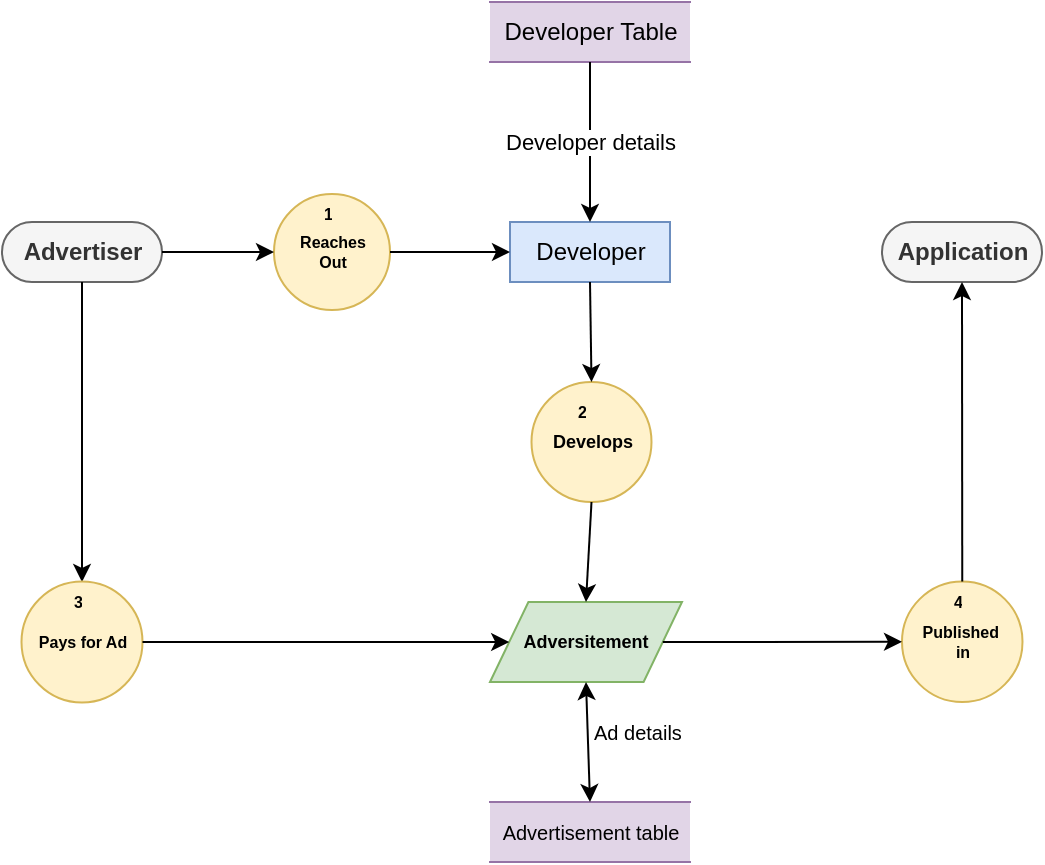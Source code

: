 <mxfile version="20.8.20" type="github">
  <diagram name="Page-1" id="XEl8TQJmfRqNOWOC7zEM">
    <mxGraphModel dx="807" dy="523" grid="1" gridSize="10" guides="1" tooltips="1" connect="1" arrows="1" fold="1" page="1" pageScale="1" pageWidth="827" pageHeight="1169" math="0" shadow="0">
      <root>
        <mxCell id="0" />
        <mxCell id="1" parent="0" />
        <mxCell id="TfZXY18NC3iUvIuvR9pN-3" value="Application" style="html=1;dashed=0;whitespace=wrap;shape=mxgraph.dfd.start;fillColor=#f5f5f5;fontColor=#333333;strokeColor=#666666;fontStyle=1" vertex="1" parent="1">
          <mxGeometry x="480" y="500" width="80" height="30" as="geometry" />
        </mxCell>
        <mxCell id="TfZXY18NC3iUvIuvR9pN-6" value="Advertiser" style="html=1;dashed=0;whitespace=wrap;shape=mxgraph.dfd.start;fillColor=#f5f5f5;fontColor=#333333;strokeColor=#666666;fontStyle=1" vertex="1" parent="1">
          <mxGeometry x="40" y="500" width="80" height="30" as="geometry" />
        </mxCell>
        <mxCell id="TfZXY18NC3iUvIuvR9pN-7" value="Developer" style="html=1;dashed=0;whitespace=wrap;fillColor=#dae8fc;strokeColor=#6c8ebf;" vertex="1" parent="1">
          <mxGeometry x="294" y="500" width="80" height="30" as="geometry" />
        </mxCell>
        <mxCell id="TfZXY18NC3iUvIuvR9pN-8" value="Developer Table" style="html=1;dashed=0;whitespace=wrap;shape=partialRectangle;right=0;left=0;fillColor=#e1d5e7;strokeColor=#9673a6;" vertex="1" parent="1">
          <mxGeometry x="284" y="390" width="100" height="30" as="geometry" />
        </mxCell>
        <mxCell id="TfZXY18NC3iUvIuvR9pN-9" value="Advertisement table" style="html=1;dashed=0;whitespace=wrap;shape=partialRectangle;right=0;left=0;fillColor=#e1d5e7;strokeColor=#9673a6;fontSize=10;" vertex="1" parent="1">
          <mxGeometry x="284" y="790" width="100" height="30" as="geometry" />
        </mxCell>
        <mxCell id="TfZXY18NC3iUvIuvR9pN-12" value="" style="endArrow=classic;html=1;rounded=0;entryX=0.5;entryY=0;entryDx=0;entryDy=0;exitX=0.5;exitY=1;exitDx=0;exitDy=0;" edge="1" parent="1" source="TfZXY18NC3iUvIuvR9pN-8" target="TfZXY18NC3iUvIuvR9pN-7">
          <mxGeometry relative="1" as="geometry">
            <mxPoint x="384" y="460" as="sourcePoint" />
            <mxPoint x="414" y="540" as="targetPoint" />
          </mxGeometry>
        </mxCell>
        <mxCell id="TfZXY18NC3iUvIuvR9pN-13" value="Developer details" style="edgeLabel;resizable=0;html=1;align=center;verticalAlign=middle;" connectable="0" vertex="1" parent="TfZXY18NC3iUvIuvR9pN-12">
          <mxGeometry relative="1" as="geometry" />
        </mxCell>
        <mxCell id="TfZXY18NC3iUvIuvR9pN-14" value="Reaches&lt;br&gt;Out" style="shape=ellipse;html=1;dashed=0;whitespace=wrap;aspect=fixed;perimeter=ellipsePerimeter;fontSize=8;fillColor=#fff2cc;strokeColor=#d6b656;fontStyle=1" vertex="1" parent="1">
          <mxGeometry x="176" y="486" width="58" height="58" as="geometry" />
        </mxCell>
        <mxCell id="TfZXY18NC3iUvIuvR9pN-15" value="" style="endArrow=classic;html=1;rounded=0;fontSize=6;exitX=1;exitY=0.5;exitDx=0;exitDy=0;exitPerimeter=0;entryX=0;entryY=0.5;entryDx=0;entryDy=0;" edge="1" parent="1" source="TfZXY18NC3iUvIuvR9pN-6" target="TfZXY18NC3iUvIuvR9pN-14">
          <mxGeometry width="50" height="50" relative="1" as="geometry">
            <mxPoint x="390" y="560" as="sourcePoint" />
            <mxPoint x="440" y="510" as="targetPoint" />
          </mxGeometry>
        </mxCell>
        <mxCell id="TfZXY18NC3iUvIuvR9pN-16" value="" style="endArrow=classic;html=1;rounded=0;fontSize=6;exitX=1;exitY=0.5;exitDx=0;exitDy=0;entryX=0;entryY=0.5;entryDx=0;entryDy=0;" edge="1" parent="1" source="TfZXY18NC3iUvIuvR9pN-14" target="TfZXY18NC3iUvIuvR9pN-7">
          <mxGeometry width="50" height="50" relative="1" as="geometry">
            <mxPoint x="390" y="560" as="sourcePoint" />
            <mxPoint x="360" y="515" as="targetPoint" />
          </mxGeometry>
        </mxCell>
        <mxCell id="TfZXY18NC3iUvIuvR9pN-17" value="Develops" style="shape=ellipse;html=1;dashed=0;whitespace=wrap;aspect=fixed;perimeter=ellipsePerimeter;fontSize=9;fontStyle=1;fillColor=#fff2cc;strokeColor=#d6b656;" vertex="1" parent="1">
          <mxGeometry x="304.75" y="580" width="60" height="60" as="geometry" />
        </mxCell>
        <mxCell id="TfZXY18NC3iUvIuvR9pN-18" value="Adversitement" style="shape=parallelogram;perimeter=parallelogramPerimeter;whiteSpace=wrap;html=1;dashed=0;fontSize=9;fontStyle=1;fillColor=#d5e8d4;strokeColor=#82b366;" vertex="1" parent="1">
          <mxGeometry x="284" y="690" width="96" height="40" as="geometry" />
        </mxCell>
        <mxCell id="TfZXY18NC3iUvIuvR9pN-19" value="" style="endArrow=classic;html=1;rounded=0;fontSize=9;exitX=0.5;exitY=1;exitDx=0;exitDy=0;entryX=0.5;entryY=0;entryDx=0;entryDy=0;" edge="1" parent="1" source="TfZXY18NC3iUvIuvR9pN-7" target="TfZXY18NC3iUvIuvR9pN-17">
          <mxGeometry width="50" height="50" relative="1" as="geometry">
            <mxPoint x="390" y="560" as="sourcePoint" />
            <mxPoint x="440" y="510" as="targetPoint" />
          </mxGeometry>
        </mxCell>
        <mxCell id="TfZXY18NC3iUvIuvR9pN-21" value="Published&amp;nbsp;&lt;br style=&quot;font-size: 8px;&quot;&gt;in" style="shape=ellipse;html=1;dashed=0;whitespace=wrap;aspect=fixed;perimeter=ellipsePerimeter;fontSize=8;fontStyle=1;fillColor=#fff2cc;strokeColor=#d6b656;" vertex="1" parent="1">
          <mxGeometry x="490" y="679.75" width="60.25" height="60.25" as="geometry" />
        </mxCell>
        <mxCell id="TfZXY18NC3iUvIuvR9pN-22" value="" style="endArrow=classic;html=1;rounded=0;fontSize=9;exitX=1;exitY=0.5;exitDx=0;exitDy=0;entryX=0;entryY=0.5;entryDx=0;entryDy=0;" edge="1" parent="1" source="TfZXY18NC3iUvIuvR9pN-18" target="TfZXY18NC3iUvIuvR9pN-21">
          <mxGeometry width="50" height="50" relative="1" as="geometry">
            <mxPoint x="390" y="560" as="sourcePoint" />
            <mxPoint x="440" y="510" as="targetPoint" />
          </mxGeometry>
        </mxCell>
        <mxCell id="TfZXY18NC3iUvIuvR9pN-23" value="" style="endArrow=classic;html=1;rounded=0;fontSize=9;exitX=0.5;exitY=0;exitDx=0;exitDy=0;entryX=0.5;entryY=0.5;entryDx=0;entryDy=15;entryPerimeter=0;" edge="1" parent="1" source="TfZXY18NC3iUvIuvR9pN-21" target="TfZXY18NC3iUvIuvR9pN-3">
          <mxGeometry width="50" height="50" relative="1" as="geometry">
            <mxPoint x="390" y="560" as="sourcePoint" />
            <mxPoint x="440" y="510" as="targetPoint" />
          </mxGeometry>
        </mxCell>
        <mxCell id="TfZXY18NC3iUvIuvR9pN-24" value="" style="endArrow=classic;html=1;rounded=0;fontSize=9;exitX=0.5;exitY=1;exitDx=0;exitDy=0;entryX=0.5;entryY=0;entryDx=0;entryDy=0;" edge="1" parent="1" source="TfZXY18NC3iUvIuvR9pN-17" target="TfZXY18NC3iUvIuvR9pN-18">
          <mxGeometry width="50" height="50" relative="1" as="geometry">
            <mxPoint x="390" y="560" as="sourcePoint" />
            <mxPoint x="440" y="510" as="targetPoint" />
          </mxGeometry>
        </mxCell>
        <mxCell id="TfZXY18NC3iUvIuvR9pN-26" value="" style="endArrow=classic;startArrow=classic;html=1;rounded=0;fontSize=9;entryX=0.5;entryY=1;entryDx=0;entryDy=0;exitX=0.5;exitY=0;exitDx=0;exitDy=0;" edge="1" parent="1" source="TfZXY18NC3iUvIuvR9pN-9" target="TfZXY18NC3iUvIuvR9pN-18">
          <mxGeometry width="50" height="50" relative="1" as="geometry">
            <mxPoint x="170" y="780" as="sourcePoint" />
            <mxPoint x="220" y="730" as="targetPoint" />
          </mxGeometry>
        </mxCell>
        <mxCell id="TfZXY18NC3iUvIuvR9pN-27" value="Ad details" style="text;strokeColor=none;fillColor=none;align=left;verticalAlign=middle;spacingLeft=4;spacingRight=4;overflow=hidden;points=[[0,0.5],[1,0.5]];portConstraint=eastwest;rotatable=0;whiteSpace=wrap;html=1;fontSize=10;" vertex="1" parent="1">
          <mxGeometry x="330" y="740.25" width="80" height="30" as="geometry" />
        </mxCell>
        <mxCell id="TfZXY18NC3iUvIuvR9pN-28" value="" style="endArrow=classic;html=1;rounded=0;fontSize=10;exitX=0.5;exitY=0.5;exitDx=0;exitDy=15;exitPerimeter=0;" edge="1" parent="1" source="TfZXY18NC3iUvIuvR9pN-6">
          <mxGeometry width="50" height="50" relative="1" as="geometry">
            <mxPoint x="390" y="560" as="sourcePoint" />
            <mxPoint x="80" y="680" as="targetPoint" />
          </mxGeometry>
        </mxCell>
        <mxCell id="TfZXY18NC3iUvIuvR9pN-29" value="Pays for Ad" style="shape=ellipse;html=1;dashed=0;whitespace=wrap;aspect=fixed;perimeter=ellipsePerimeter;fontSize=8;fontStyle=1;fillColor=#fff2cc;strokeColor=#d6b656;" vertex="1" parent="1">
          <mxGeometry x="49.75" y="679.75" width="60.5" height="60.5" as="geometry" />
        </mxCell>
        <mxCell id="TfZXY18NC3iUvIuvR9pN-30" value="" style="endArrow=classic;html=1;rounded=0;fontSize=10;exitX=1;exitY=0.5;exitDx=0;exitDy=0;entryX=0;entryY=0.5;entryDx=0;entryDy=0;" edge="1" parent="1" source="TfZXY18NC3iUvIuvR9pN-29" target="TfZXY18NC3iUvIuvR9pN-18">
          <mxGeometry width="50" height="50" relative="1" as="geometry">
            <mxPoint x="390" y="560" as="sourcePoint" />
            <mxPoint x="440" y="510" as="targetPoint" />
          </mxGeometry>
        </mxCell>
        <mxCell id="TfZXY18NC3iUvIuvR9pN-33" value="1" style="text;strokeColor=none;fillColor=none;align=left;verticalAlign=middle;spacingLeft=4;spacingRight=4;overflow=hidden;points=[[0,0.5],[1,0.5]];portConstraint=eastwest;rotatable=0;whiteSpace=wrap;html=1;fontSize=8;fontStyle=1" vertex="1" parent="1">
          <mxGeometry x="195" y="486" width="20" height="20" as="geometry" />
        </mxCell>
        <mxCell id="TfZXY18NC3iUvIuvR9pN-34" value="2" style="text;strokeColor=none;fillColor=none;align=left;verticalAlign=middle;spacingLeft=4;spacingRight=4;overflow=hidden;points=[[0,0.5],[1,0.5]];portConstraint=eastwest;rotatable=0;whiteSpace=wrap;html=1;fontSize=8;fontStyle=1" vertex="1" parent="1">
          <mxGeometry x="322" y="585" width="20" height="20" as="geometry" />
        </mxCell>
        <mxCell id="TfZXY18NC3iUvIuvR9pN-35" value="3" style="text;strokeColor=none;fillColor=none;align=left;verticalAlign=middle;spacingLeft=4;spacingRight=4;overflow=hidden;points=[[0,0.5],[1,0.5]];portConstraint=eastwest;rotatable=0;whiteSpace=wrap;html=1;fontSize=8;fontStyle=1" vertex="1" parent="1">
          <mxGeometry x="70" y="679.75" width="20" height="20" as="geometry" />
        </mxCell>
        <mxCell id="TfZXY18NC3iUvIuvR9pN-36" value="4" style="text;strokeColor=none;fillColor=none;align=left;verticalAlign=middle;spacingLeft=4;spacingRight=4;overflow=hidden;points=[[0,0.5],[1,0.5]];portConstraint=eastwest;rotatable=0;whiteSpace=wrap;html=1;fontSize=8;fontStyle=1" vertex="1" parent="1">
          <mxGeometry x="510.13" y="679.75" width="20" height="20" as="geometry" />
        </mxCell>
      </root>
    </mxGraphModel>
  </diagram>
</mxfile>
